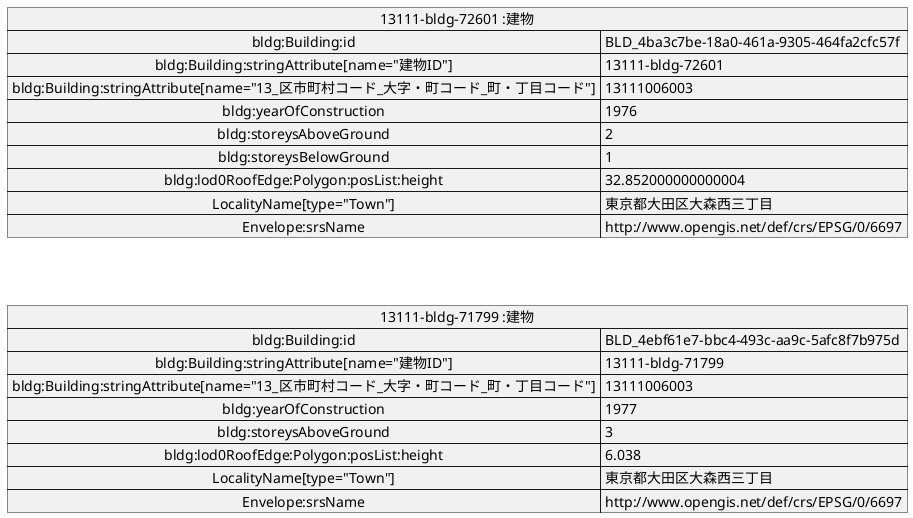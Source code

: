 @startuml
map "13111-bldg-72601 :建物" as A {
 bldg:Building:id => BLD_4ba3c7be-18a0-461a-9305-464fa2cfc57f
 bldg:Building:stringAttribute[name="建物ID"] => 13111-bldg-72601
 bldg:Building:stringAttribute[name="13_区市町村コード_大字・町コード_町・丁目コード"] => 13111006003
 bldg:yearOfConstruction => 1976
 bldg:storeysAboveGround => 2
 bldg:storeysBelowGround => 1
 bldg:lod0RoofEdge:Polygon:posList:height => 32.852000000000004
 LocalityName[type="Town"] => 東京都大田区大森西三丁目
 Envelope:srsName => http://www.opengis.net/def/crs/EPSG/0/6697
}
map "13111-bldg-71799 :建物" as B {
 bldg:Building:id => BLD_4ebf61e7-bbc4-493c-aa9c-5afc8f7b975d
 bldg:Building:stringAttribute[name="建物ID"] => 13111-bldg-71799
 bldg:Building:stringAttribute[name="13_区市町村コード_大字・町コード_町・丁目コード"] => 13111006003
 bldg:yearOfConstruction => 1977
 bldg:storeysAboveGround => 3
 bldg:lod0RoofEdge:Polygon:posList:height => 6.038
 LocalityName[type="Town"] => 東京都大田区大森西三丁目
 Envelope:srsName => http://www.opengis.net/def/crs/EPSG/0/6697
}
A -[hidden]- B
@enduml
